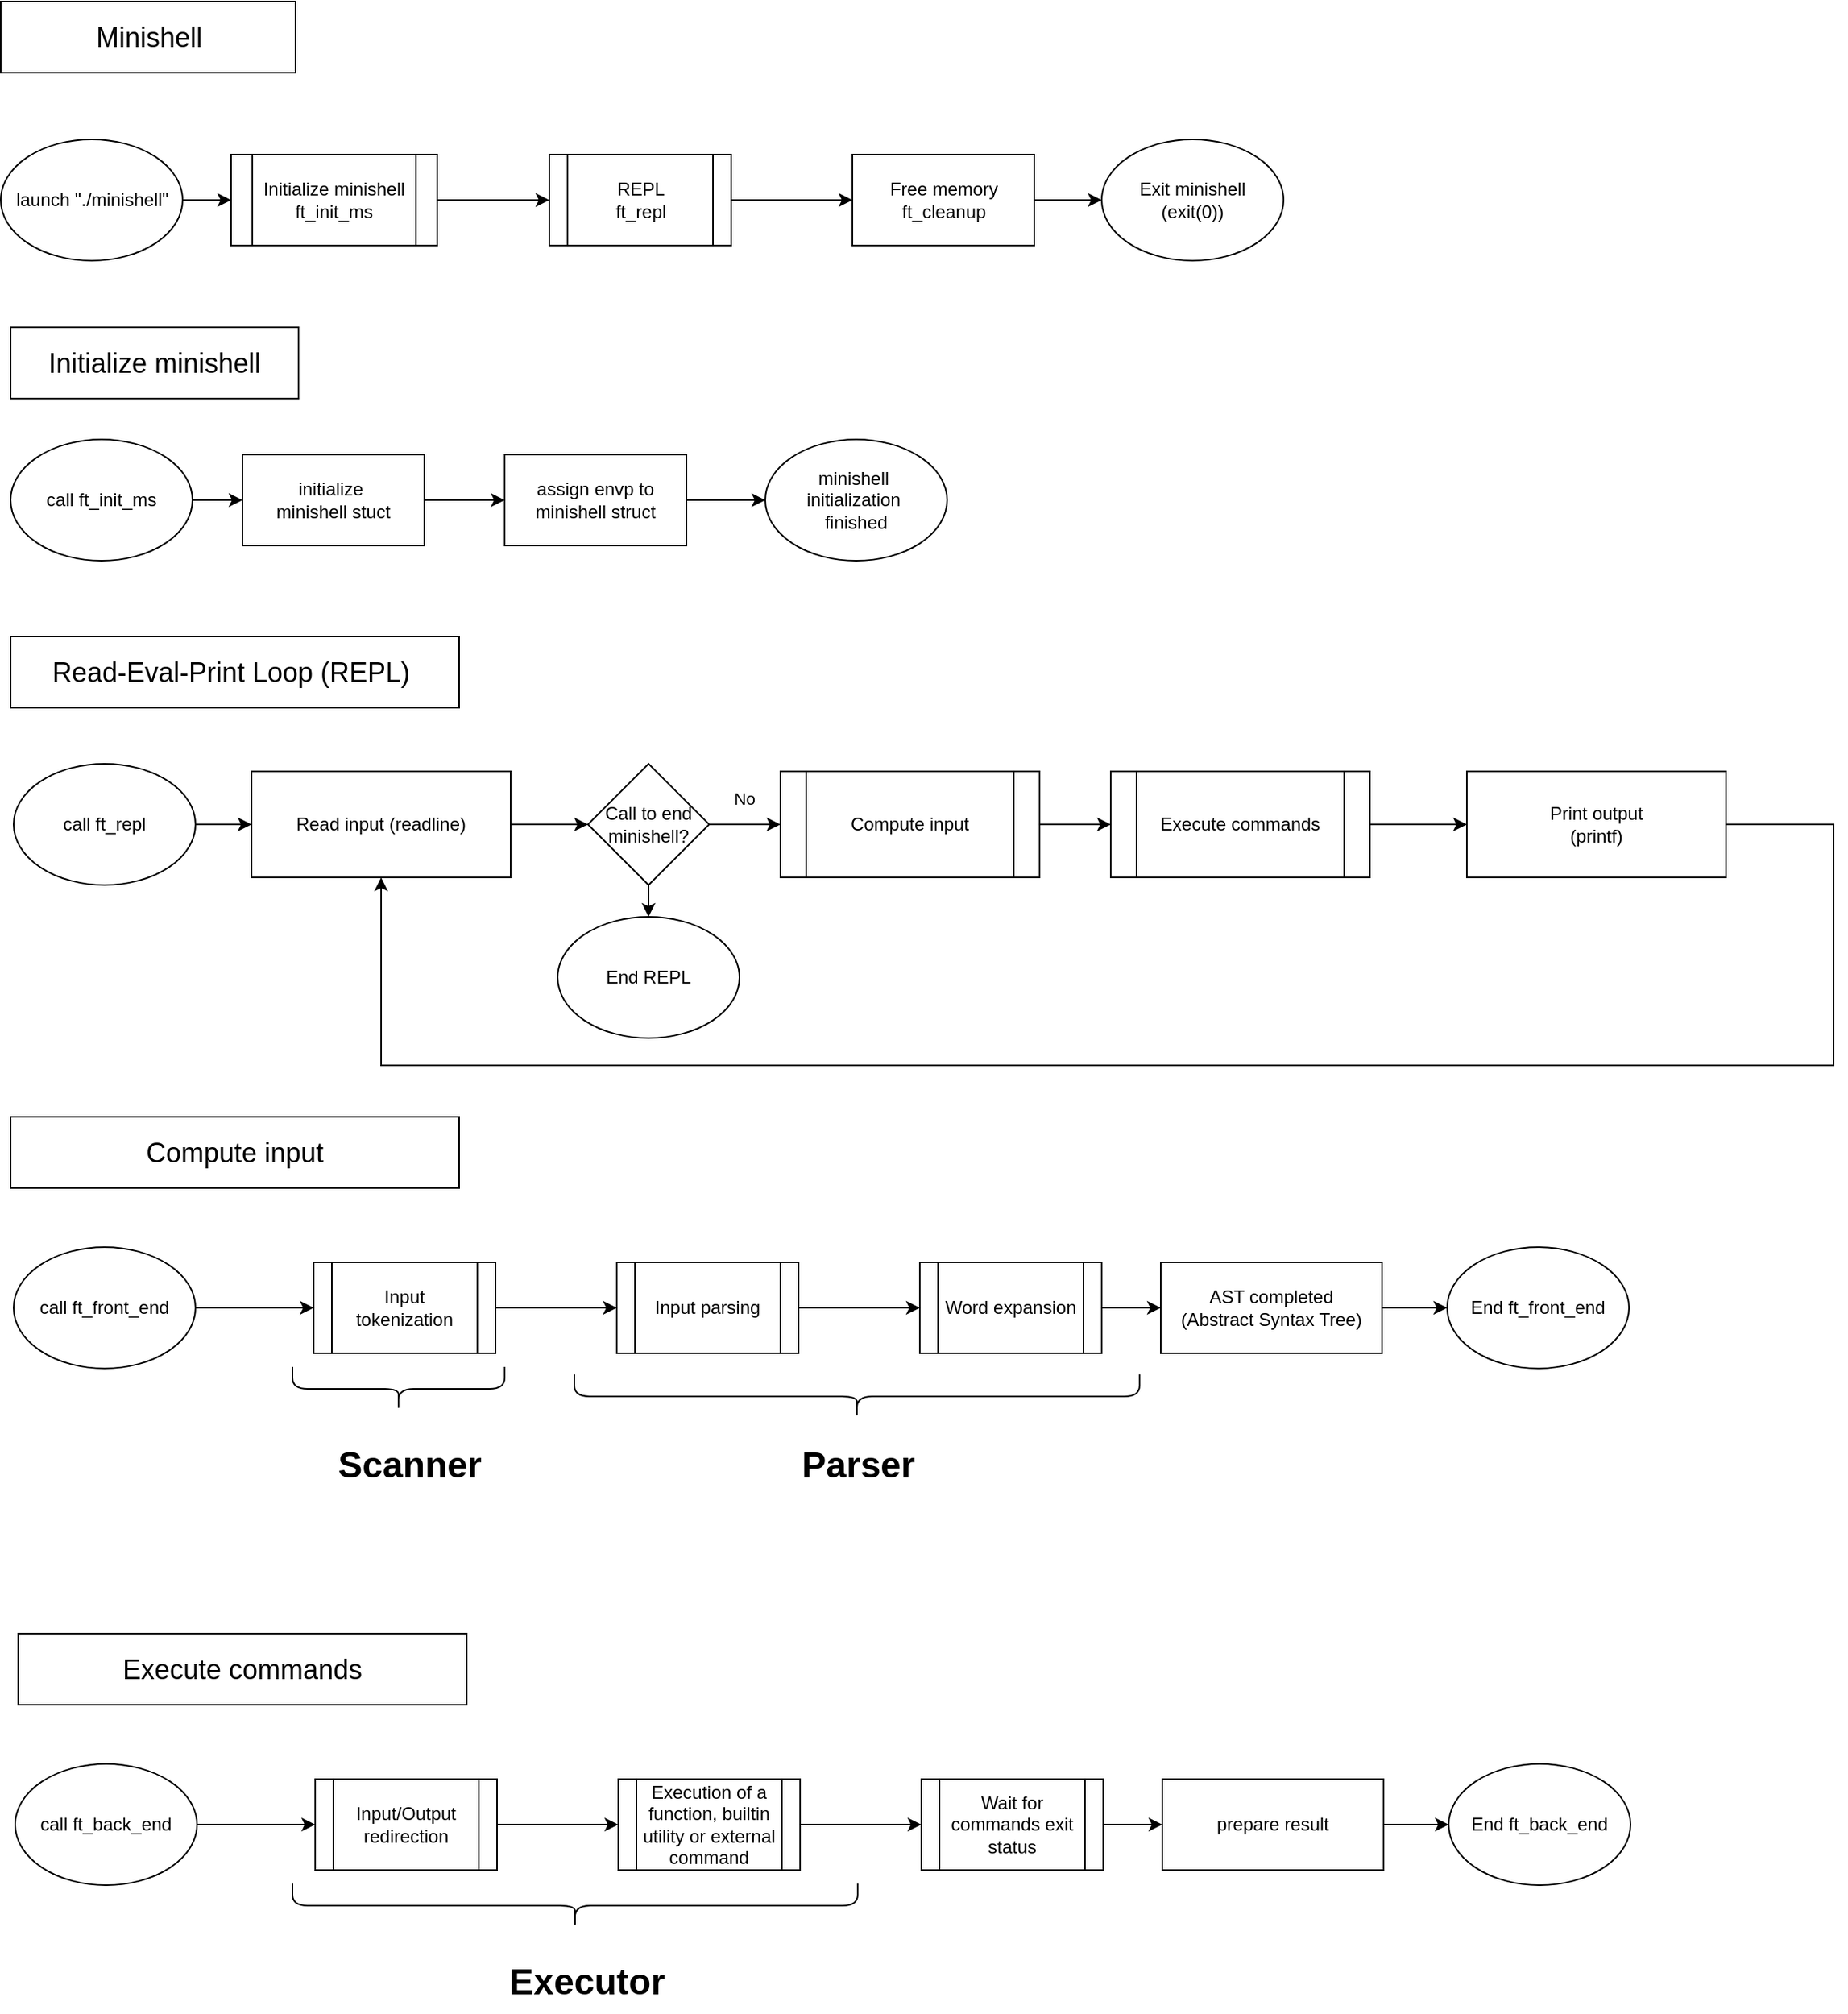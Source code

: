 <mxfile version="24.7.6">
  <diagram name="Seite-1" id="9bGgukAi02uakENv-JAD">
    <mxGraphModel grid="0" page="0" gridSize="10" guides="1" tooltips="1" connect="1" arrows="1" fold="1" pageScale="1" pageWidth="827" pageHeight="1169" math="0" shadow="0">
      <root>
        <mxCell id="0" />
        <mxCell id="1" parent="0" />
        <mxCell id="79HeY_-FBw-1oCqKLXKL-1" value="&lt;font style=&quot;font-size: 18px;&quot;&gt;Minishell&lt;/font&gt;" style="rounded=0;whiteSpace=wrap;html=1;" vertex="1" parent="1">
          <mxGeometry x="-604.5" y="-140" width="194.5" height="47" as="geometry" />
        </mxCell>
        <mxCell id="lTgHTRrTy5GVN1QDPZq1-37" style="edgeStyle=orthogonalEdgeStyle;rounded=0;orthogonalLoop=1;jettySize=auto;html=1;exitX=1;exitY=0.5;exitDx=0;exitDy=0;entryX=0;entryY=0.5;entryDx=0;entryDy=0;" edge="1" parent="1" source="79HeY_-FBw-1oCqKLXKL-2" target="lTgHTRrTy5GVN1QDPZq1-31">
          <mxGeometry relative="1" as="geometry" />
        </mxCell>
        <mxCell id="79HeY_-FBw-1oCqKLXKL-2" value="Read input (readline)" style="rounded=0;whiteSpace=wrap;html=1;" vertex="1" parent="1">
          <mxGeometry x="-439" y="368" width="171" height="70" as="geometry" />
        </mxCell>
        <mxCell id="79HeY_-FBw-1oCqKLXKL-3" value="&lt;font style=&quot;font-size: 18px;&quot;&gt;Read-Eval-Print Loop (REPL)&amp;nbsp;&lt;/font&gt;" style="rounded=0;whiteSpace=wrap;html=1;" vertex="1" parent="1">
          <mxGeometry x="-598" y="279" width="296" height="47" as="geometry" />
        </mxCell>
        <mxCell id="lTgHTRrTy5GVN1QDPZq1-68" value="" style="edgeStyle=orthogonalEdgeStyle;rounded=0;orthogonalLoop=1;jettySize=auto;html=1;" edge="1" parent="1" source="79HeY_-FBw-1oCqKLXKL-4" target="lTgHTRrTy5GVN1QDPZq1-67">
          <mxGeometry relative="1" as="geometry" />
        </mxCell>
        <mxCell id="79HeY_-FBw-1oCqKLXKL-4" value="Compute input" style="shape=process;whiteSpace=wrap;html=1;backgroundOutline=1;" vertex="1" parent="1">
          <mxGeometry x="-90" y="368" width="171" height="70" as="geometry" />
        </mxCell>
        <mxCell id="lTgHTRrTy5GVN1QDPZq1-43" style="edgeStyle=orthogonalEdgeStyle;rounded=0;orthogonalLoop=1;jettySize=auto;html=1;exitX=1;exitY=0.5;exitDx=0;exitDy=0;entryX=0.5;entryY=1;entryDx=0;entryDy=0;" edge="1" parent="1" source="79HeY_-FBw-1oCqKLXKL-6" target="79HeY_-FBw-1oCqKLXKL-2">
          <mxGeometry relative="1" as="geometry">
            <Array as="points">
              <mxPoint x="605" y="403" />
              <mxPoint x="605" y="562" />
              <mxPoint x="-353" y="562" />
            </Array>
          </mxGeometry>
        </mxCell>
        <mxCell id="79HeY_-FBw-1oCqKLXKL-6" value="Print output&lt;div&gt;(printf)&lt;/div&gt;" style="rounded=0;whiteSpace=wrap;html=1;" vertex="1" parent="1">
          <mxGeometry x="363" y="368" width="171" height="70" as="geometry" />
        </mxCell>
        <mxCell id="lTgHTRrTy5GVN1QDPZq1-9" value="" style="edgeStyle=orthogonalEdgeStyle;rounded=0;orthogonalLoop=1;jettySize=auto;html=1;entryX=0;entryY=0.5;entryDx=0;entryDy=0;" edge="1" parent="1" source="lTgHTRrTy5GVN1QDPZq1-3" target="lTgHTRrTy5GVN1QDPZq1-10">
          <mxGeometry relative="1" as="geometry">
            <mxPoint x="-228.5" y="-9" as="targetPoint" />
          </mxGeometry>
        </mxCell>
        <mxCell id="lTgHTRrTy5GVN1QDPZq1-3" value="Initialize minishell&lt;div&gt;ft_init_ms&lt;/div&gt;" style="shape=process;whiteSpace=wrap;html=1;backgroundOutline=1;" vertex="1" parent="1">
          <mxGeometry x="-452.5" y="-39" width="136" height="60" as="geometry" />
        </mxCell>
        <mxCell id="lTgHTRrTy5GVN1QDPZq1-6" style="edgeStyle=orthogonalEdgeStyle;rounded=0;orthogonalLoop=1;jettySize=auto;html=1;exitX=1;exitY=0.5;exitDx=0;exitDy=0;" edge="1" parent="1" source="lTgHTRrTy5GVN1QDPZq1-4" target="lTgHTRrTy5GVN1QDPZq1-3">
          <mxGeometry relative="1" as="geometry" />
        </mxCell>
        <mxCell id="lTgHTRrTy5GVN1QDPZq1-4" value="launch &quot;./minishell&quot;" style="ellipse;whiteSpace=wrap;html=1;" vertex="1" parent="1">
          <mxGeometry x="-604.5" y="-49" width="120" height="80" as="geometry" />
        </mxCell>
        <mxCell id="lTgHTRrTy5GVN1QDPZq1-12" value="" style="edgeStyle=orthogonalEdgeStyle;rounded=0;orthogonalLoop=1;jettySize=auto;html=1;" edge="1" parent="1" source="lTgHTRrTy5GVN1QDPZq1-10" target="lTgHTRrTy5GVN1QDPZq1-11">
          <mxGeometry relative="1" as="geometry" />
        </mxCell>
        <mxCell id="lTgHTRrTy5GVN1QDPZq1-10" value="REPL&lt;div&gt;ft_repl&lt;/div&gt;" style="shape=process;whiteSpace=wrap;html=1;backgroundOutline=1;" vertex="1" parent="1">
          <mxGeometry x="-242.5" y="-39" width="120" height="60" as="geometry" />
        </mxCell>
        <mxCell id="lTgHTRrTy5GVN1QDPZq1-14" value="" style="edgeStyle=orthogonalEdgeStyle;rounded=0;orthogonalLoop=1;jettySize=auto;html=1;entryX=0;entryY=0.5;entryDx=0;entryDy=0;" edge="1" parent="1" source="lTgHTRrTy5GVN1QDPZq1-11" target="lTgHTRrTy5GVN1QDPZq1-15">
          <mxGeometry relative="1" as="geometry">
            <mxPoint x="177.5" y="-9" as="targetPoint" />
          </mxGeometry>
        </mxCell>
        <mxCell id="lTgHTRrTy5GVN1QDPZq1-11" value="Free memory&lt;div&gt;ft_cleanup&lt;/div&gt;" style="whiteSpace=wrap;html=1;" vertex="1" parent="1">
          <mxGeometry x="-42.5" y="-39" width="120" height="60" as="geometry" />
        </mxCell>
        <mxCell id="lTgHTRrTy5GVN1QDPZq1-15" value="Exit minishell&lt;div&gt;(exit(0))&lt;/div&gt;" style="ellipse;whiteSpace=wrap;html=1;" vertex="1" parent="1">
          <mxGeometry x="122" y="-49" width="120" height="80" as="geometry" />
        </mxCell>
        <mxCell id="lTgHTRrTy5GVN1QDPZq1-17" value="&lt;font style=&quot;font-size: 18px;&quot;&gt;Initialize minishell&lt;/font&gt;" style="rounded=0;whiteSpace=wrap;html=1;" vertex="1" parent="1">
          <mxGeometry x="-598" y="75" width="190" height="47" as="geometry" />
        </mxCell>
        <mxCell id="lTgHTRrTy5GVN1QDPZq1-21" value="" style="edgeStyle=orthogonalEdgeStyle;rounded=0;orthogonalLoop=1;jettySize=auto;html=1;" edge="1" parent="1" source="lTgHTRrTy5GVN1QDPZq1-19" target="lTgHTRrTy5GVN1QDPZq1-20">
          <mxGeometry relative="1" as="geometry" />
        </mxCell>
        <mxCell id="lTgHTRrTy5GVN1QDPZq1-19" value="call ft_init_ms" style="ellipse;whiteSpace=wrap;html=1;" vertex="1" parent="1">
          <mxGeometry x="-598" y="149" width="120" height="80" as="geometry" />
        </mxCell>
        <mxCell id="lTgHTRrTy5GVN1QDPZq1-23" value="" style="edgeStyle=orthogonalEdgeStyle;rounded=0;orthogonalLoop=1;jettySize=auto;html=1;" edge="1" parent="1" source="lTgHTRrTy5GVN1QDPZq1-20" target="lTgHTRrTy5GVN1QDPZq1-22">
          <mxGeometry relative="1" as="geometry" />
        </mxCell>
        <mxCell id="lTgHTRrTy5GVN1QDPZq1-20" value="initialize&amp;nbsp;&lt;div&gt;minishell stuct&lt;/div&gt;" style="whiteSpace=wrap;html=1;" vertex="1" parent="1">
          <mxGeometry x="-445" y="159" width="120" height="60" as="geometry" />
        </mxCell>
        <mxCell id="lTgHTRrTy5GVN1QDPZq1-26" value="" style="edgeStyle=orthogonalEdgeStyle;rounded=0;orthogonalLoop=1;jettySize=auto;html=1;entryX=0;entryY=0.5;entryDx=0;entryDy=0;" edge="1" parent="1" source="lTgHTRrTy5GVN1QDPZq1-22" target="lTgHTRrTy5GVN1QDPZq1-28">
          <mxGeometry relative="1" as="geometry">
            <mxPoint x="-72.0" y="189" as="targetPoint" />
          </mxGeometry>
        </mxCell>
        <mxCell id="lTgHTRrTy5GVN1QDPZq1-22" value="assign envp to minishell struct" style="whiteSpace=wrap;html=1;" vertex="1" parent="1">
          <mxGeometry x="-272" y="159" width="120" height="60" as="geometry" />
        </mxCell>
        <mxCell id="lTgHTRrTy5GVN1QDPZq1-28" value="minishell&amp;nbsp;&lt;div&gt;initialization&amp;nbsp;&lt;/div&gt;&lt;div&gt;f&lt;span style=&quot;background-color: initial;&quot;&gt;inished&lt;/span&gt;&lt;/div&gt;" style="ellipse;whiteSpace=wrap;html=1;" vertex="1" parent="1">
          <mxGeometry x="-100" y="149" width="120" height="80" as="geometry" />
        </mxCell>
        <mxCell id="lTgHTRrTy5GVN1QDPZq1-38" style="edgeStyle=orthogonalEdgeStyle;rounded=0;orthogonalLoop=1;jettySize=auto;html=1;exitX=1;exitY=0.5;exitDx=0;exitDy=0;entryX=0;entryY=0.5;entryDx=0;entryDy=0;" edge="1" parent="1" source="lTgHTRrTy5GVN1QDPZq1-31" target="79HeY_-FBw-1oCqKLXKL-4">
          <mxGeometry relative="1" as="geometry" />
        </mxCell>
        <mxCell id="lTgHTRrTy5GVN1QDPZq1-39" value="No" style="edgeLabel;html=1;align=center;verticalAlign=middle;resizable=0;points=[];" connectable="0" vertex="1" parent="lTgHTRrTy5GVN1QDPZq1-38">
          <mxGeometry x="-0.253" y="-4" relative="1" as="geometry">
            <mxPoint x="5" y="-21" as="offset" />
          </mxGeometry>
        </mxCell>
        <mxCell id="lTgHTRrTy5GVN1QDPZq1-41" style="edgeStyle=orthogonalEdgeStyle;rounded=0;orthogonalLoop=1;jettySize=auto;html=1;exitX=0.5;exitY=1;exitDx=0;exitDy=0;entryX=0.5;entryY=0;entryDx=0;entryDy=0;" edge="1" parent="1" source="lTgHTRrTy5GVN1QDPZq1-31" target="lTgHTRrTy5GVN1QDPZq1-40">
          <mxGeometry relative="1" as="geometry" />
        </mxCell>
        <mxCell id="lTgHTRrTy5GVN1QDPZq1-31" value="Call to end minishell?" style="rhombus;whiteSpace=wrap;html=1;" vertex="1" parent="1">
          <mxGeometry x="-217" y="363" width="80" height="80" as="geometry" />
        </mxCell>
        <mxCell id="lTgHTRrTy5GVN1QDPZq1-40" value="End REPL" style="ellipse;whiteSpace=wrap;html=1;" vertex="1" parent="1">
          <mxGeometry x="-237" y="464" width="120" height="80" as="geometry" />
        </mxCell>
        <mxCell id="lTgHTRrTy5GVN1QDPZq1-47" style="edgeStyle=orthogonalEdgeStyle;rounded=0;orthogonalLoop=1;jettySize=auto;html=1;exitX=1;exitY=0.5;exitDx=0;exitDy=0;entryX=0;entryY=0.5;entryDx=0;entryDy=0;" edge="1" parent="1" source="lTgHTRrTy5GVN1QDPZq1-46" target="79HeY_-FBw-1oCqKLXKL-2">
          <mxGeometry relative="1" as="geometry" />
        </mxCell>
        <mxCell id="lTgHTRrTy5GVN1QDPZq1-46" value="call ft_repl" style="ellipse;whiteSpace=wrap;html=1;" vertex="1" parent="1">
          <mxGeometry x="-596" y="363" width="120" height="80" as="geometry" />
        </mxCell>
        <mxCell id="lTgHTRrTy5GVN1QDPZq1-48" value="&lt;font style=&quot;font-size: 18px;&quot;&gt;Compute input&lt;/font&gt;" style="rounded=0;whiteSpace=wrap;html=1;" vertex="1" parent="1">
          <mxGeometry x="-598" y="596" width="296" height="47" as="geometry" />
        </mxCell>
        <mxCell id="lTgHTRrTy5GVN1QDPZq1-51" value="" style="edgeStyle=orthogonalEdgeStyle;rounded=0;orthogonalLoop=1;jettySize=auto;html=1;entryX=0;entryY=0.5;entryDx=0;entryDy=0;" edge="1" parent="1" source="lTgHTRrTy5GVN1QDPZq1-49" target="lTgHTRrTy5GVN1QDPZq1-52">
          <mxGeometry relative="1" as="geometry">
            <mxPoint x="-434" y="722" as="targetPoint" />
          </mxGeometry>
        </mxCell>
        <mxCell id="lTgHTRrTy5GVN1QDPZq1-49" value="call ft_front_end" style="ellipse;whiteSpace=wrap;html=1;" vertex="1" parent="1">
          <mxGeometry x="-596" y="682" width="120" height="80" as="geometry" />
        </mxCell>
        <mxCell id="lTgHTRrTy5GVN1QDPZq1-55" value="" style="edgeStyle=orthogonalEdgeStyle;rounded=0;orthogonalLoop=1;jettySize=auto;html=1;" edge="1" parent="1" source="lTgHTRrTy5GVN1QDPZq1-52" target="lTgHTRrTy5GVN1QDPZq1-54">
          <mxGeometry relative="1" as="geometry" />
        </mxCell>
        <mxCell id="lTgHTRrTy5GVN1QDPZq1-52" value="Input tokenization" style="shape=process;whiteSpace=wrap;html=1;backgroundOutline=1;" vertex="1" parent="1">
          <mxGeometry x="-398" y="692" width="120" height="60" as="geometry" />
        </mxCell>
        <mxCell id="lTgHTRrTy5GVN1QDPZq1-57" value="" style="edgeStyle=orthogonalEdgeStyle;rounded=0;orthogonalLoop=1;jettySize=auto;html=1;" edge="1" parent="1" source="lTgHTRrTy5GVN1QDPZq1-54" target="lTgHTRrTy5GVN1QDPZq1-56">
          <mxGeometry relative="1" as="geometry" />
        </mxCell>
        <mxCell id="lTgHTRrTy5GVN1QDPZq1-54" value="Input parsing" style="shape=process;whiteSpace=wrap;html=1;backgroundOutline=1;" vertex="1" parent="1">
          <mxGeometry x="-198" y="692" width="120" height="60" as="geometry" />
        </mxCell>
        <mxCell id="lTgHTRrTy5GVN1QDPZq1-65" value="" style="edgeStyle=orthogonalEdgeStyle;rounded=0;orthogonalLoop=1;jettySize=auto;html=1;" edge="1" parent="1" source="lTgHTRrTy5GVN1QDPZq1-56" target="lTgHTRrTy5GVN1QDPZq1-64">
          <mxGeometry relative="1" as="geometry" />
        </mxCell>
        <mxCell id="lTgHTRrTy5GVN1QDPZq1-56" value="Word expansion" style="shape=process;whiteSpace=wrap;html=1;backgroundOutline=1;" vertex="1" parent="1">
          <mxGeometry x="2" y="692" width="120" height="60" as="geometry" />
        </mxCell>
        <mxCell id="lTgHTRrTy5GVN1QDPZq1-59" value="" style="shape=curlyBracket;whiteSpace=wrap;html=1;rounded=1;flipH=1;labelPosition=right;verticalLabelPosition=middle;align=left;verticalAlign=middle;rotation=90;" vertex="1" parent="1">
          <mxGeometry x="-54" y="594" width="29" height="373" as="geometry" />
        </mxCell>
        <mxCell id="lTgHTRrTy5GVN1QDPZq1-60" value="Parser" style="text;strokeColor=none;fillColor=none;html=1;fontSize=24;fontStyle=1;verticalAlign=middle;align=center;" vertex="1" parent="1">
          <mxGeometry x="-89.5" y="806" width="100" height="40" as="geometry" />
        </mxCell>
        <mxCell id="lTgHTRrTy5GVN1QDPZq1-61" value="" style="shape=curlyBracket;whiteSpace=wrap;html=1;rounded=1;flipH=1;labelPosition=right;verticalLabelPosition=middle;align=left;verticalAlign=middle;rotation=90;" vertex="1" parent="1">
          <mxGeometry x="-356.5" y="705.5" width="29" height="140" as="geometry" />
        </mxCell>
        <mxCell id="lTgHTRrTy5GVN1QDPZq1-62" value="Scanner" style="text;strokeColor=none;fillColor=none;html=1;fontSize=24;fontStyle=1;verticalAlign=middle;align=center;" vertex="1" parent="1">
          <mxGeometry x="-385" y="806" width="100" height="40" as="geometry" />
        </mxCell>
        <mxCell id="lTgHTRrTy5GVN1QDPZq1-63" value="End ft_front_end" style="ellipse;whiteSpace=wrap;html=1;" vertex="1" parent="1">
          <mxGeometry x="350" y="682" width="120" height="80" as="geometry" />
        </mxCell>
        <mxCell id="lTgHTRrTy5GVN1QDPZq1-66" style="edgeStyle=orthogonalEdgeStyle;rounded=0;orthogonalLoop=1;jettySize=auto;html=1;exitX=1;exitY=0.5;exitDx=0;exitDy=0;entryX=0;entryY=0.5;entryDx=0;entryDy=0;" edge="1" parent="1" source="lTgHTRrTy5GVN1QDPZq1-64" target="lTgHTRrTy5GVN1QDPZq1-63">
          <mxGeometry relative="1" as="geometry" />
        </mxCell>
        <mxCell id="lTgHTRrTy5GVN1QDPZq1-64" value="AST completed&lt;div&gt;(Abstract Syntax Tree)&lt;/div&gt;" style="whiteSpace=wrap;html=1;" vertex="1" parent="1">
          <mxGeometry x="161" y="692" width="146" height="60" as="geometry" />
        </mxCell>
        <mxCell id="lTgHTRrTy5GVN1QDPZq1-69" style="edgeStyle=orthogonalEdgeStyle;rounded=0;orthogonalLoop=1;jettySize=auto;html=1;exitX=1;exitY=0.5;exitDx=0;exitDy=0;entryX=0;entryY=0.5;entryDx=0;entryDy=0;" edge="1" parent="1" source="lTgHTRrTy5GVN1QDPZq1-67" target="79HeY_-FBw-1oCqKLXKL-6">
          <mxGeometry relative="1" as="geometry" />
        </mxCell>
        <mxCell id="lTgHTRrTy5GVN1QDPZq1-67" value="Execute commands" style="shape=process;whiteSpace=wrap;html=1;backgroundOutline=1;" vertex="1" parent="1">
          <mxGeometry x="128" y="368" width="171" height="70" as="geometry" />
        </mxCell>
        <mxCell id="lTgHTRrTy5GVN1QDPZq1-70" value="&lt;font style=&quot;font-size: 18px;&quot;&gt;Execute commands&lt;/font&gt;" style="rounded=0;whiteSpace=wrap;html=1;" vertex="1" parent="1">
          <mxGeometry x="-593" y="937" width="296" height="47" as="geometry" />
        </mxCell>
        <mxCell id="lTgHTRrTy5GVN1QDPZq1-71" value="" style="edgeStyle=orthogonalEdgeStyle;rounded=0;orthogonalLoop=1;jettySize=auto;html=1;entryX=0;entryY=0.5;entryDx=0;entryDy=0;" edge="1" parent="1" source="lTgHTRrTy5GVN1QDPZq1-72" target="lTgHTRrTy5GVN1QDPZq1-74">
          <mxGeometry relative="1" as="geometry">
            <mxPoint x="-433" y="1063" as="targetPoint" />
          </mxGeometry>
        </mxCell>
        <mxCell id="lTgHTRrTy5GVN1QDPZq1-72" value="call ft_back_end" style="ellipse;whiteSpace=wrap;html=1;" vertex="1" parent="1">
          <mxGeometry x="-595" y="1023" width="120" height="80" as="geometry" />
        </mxCell>
        <mxCell id="lTgHTRrTy5GVN1QDPZq1-73" value="" style="edgeStyle=orthogonalEdgeStyle;rounded=0;orthogonalLoop=1;jettySize=auto;html=1;" edge="1" parent="1" source="lTgHTRrTy5GVN1QDPZq1-74" target="lTgHTRrTy5GVN1QDPZq1-76">
          <mxGeometry relative="1" as="geometry" />
        </mxCell>
        <mxCell id="lTgHTRrTy5GVN1QDPZq1-74" value="Input/Output redirection" style="shape=process;whiteSpace=wrap;html=1;backgroundOutline=1;" vertex="1" parent="1">
          <mxGeometry x="-397" y="1033" width="120" height="60" as="geometry" />
        </mxCell>
        <mxCell id="lTgHTRrTy5GVN1QDPZq1-75" value="" style="edgeStyle=orthogonalEdgeStyle;rounded=0;orthogonalLoop=1;jettySize=auto;html=1;" edge="1" parent="1" source="lTgHTRrTy5GVN1QDPZq1-76" target="lTgHTRrTy5GVN1QDPZq1-78">
          <mxGeometry relative="1" as="geometry" />
        </mxCell>
        <mxCell id="lTgHTRrTy5GVN1QDPZq1-76" value="Execution of a function, builtin utility or external command" style="shape=process;whiteSpace=wrap;html=1;backgroundOutline=1;" vertex="1" parent="1">
          <mxGeometry x="-197" y="1033" width="120" height="60" as="geometry" />
        </mxCell>
        <mxCell id="lTgHTRrTy5GVN1QDPZq1-77" value="" style="edgeStyle=orthogonalEdgeStyle;rounded=0;orthogonalLoop=1;jettySize=auto;html=1;" edge="1" parent="1" source="lTgHTRrTy5GVN1QDPZq1-78" target="lTgHTRrTy5GVN1QDPZq1-85">
          <mxGeometry relative="1" as="geometry" />
        </mxCell>
        <mxCell id="lTgHTRrTy5GVN1QDPZq1-78" value="Wait for commands exit status" style="shape=process;whiteSpace=wrap;html=1;backgroundOutline=1;" vertex="1" parent="1">
          <mxGeometry x="3" y="1033" width="120" height="60" as="geometry" />
        </mxCell>
        <mxCell id="lTgHTRrTy5GVN1QDPZq1-79" value="" style="shape=curlyBracket;whiteSpace=wrap;html=1;rounded=1;flipH=1;labelPosition=right;verticalLabelPosition=middle;align=left;verticalAlign=middle;rotation=90;" vertex="1" parent="1">
          <mxGeometry x="-240" y="930" width="29" height="373" as="geometry" />
        </mxCell>
        <mxCell id="lTgHTRrTy5GVN1QDPZq1-80" value="Executor" style="text;strokeColor=none;fillColor=none;html=1;fontSize=24;fontStyle=1;verticalAlign=middle;align=center;" vertex="1" parent="1">
          <mxGeometry x="-268" y="1147" width="100" height="40" as="geometry" />
        </mxCell>
        <mxCell id="lTgHTRrTy5GVN1QDPZq1-83" value="End ft_back_end" style="ellipse;whiteSpace=wrap;html=1;" vertex="1" parent="1">
          <mxGeometry x="351" y="1023" width="120" height="80" as="geometry" />
        </mxCell>
        <mxCell id="lTgHTRrTy5GVN1QDPZq1-84" style="edgeStyle=orthogonalEdgeStyle;rounded=0;orthogonalLoop=1;jettySize=auto;html=1;exitX=1;exitY=0.5;exitDx=0;exitDy=0;entryX=0;entryY=0.5;entryDx=0;entryDy=0;" edge="1" parent="1" source="lTgHTRrTy5GVN1QDPZq1-85" target="lTgHTRrTy5GVN1QDPZq1-83">
          <mxGeometry relative="1" as="geometry" />
        </mxCell>
        <mxCell id="lTgHTRrTy5GVN1QDPZq1-85" value="prepare result" style="whiteSpace=wrap;html=1;" vertex="1" parent="1">
          <mxGeometry x="162" y="1033" width="146" height="60" as="geometry" />
        </mxCell>
      </root>
    </mxGraphModel>
  </diagram>
</mxfile>
